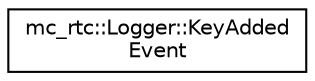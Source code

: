 digraph "Graphical Class Hierarchy"
{
 // INTERACTIVE_SVG=YES
 // LATEX_PDF_SIZE
  edge [fontname="Helvetica",fontsize="10",labelfontname="Helvetica",labelfontsize="10"];
  node [fontname="Helvetica",fontsize="10",shape=record];
  rankdir="LR";
  Node0 [label="mc_rtc::Logger::KeyAdded\lEvent",height=0.2,width=0.4,color="black", fillcolor="white", style="filled",URL="$structmc__rtc_1_1Logger_1_1KeyAddedEvent.html",tooltip="Data for a key added event."];
}
